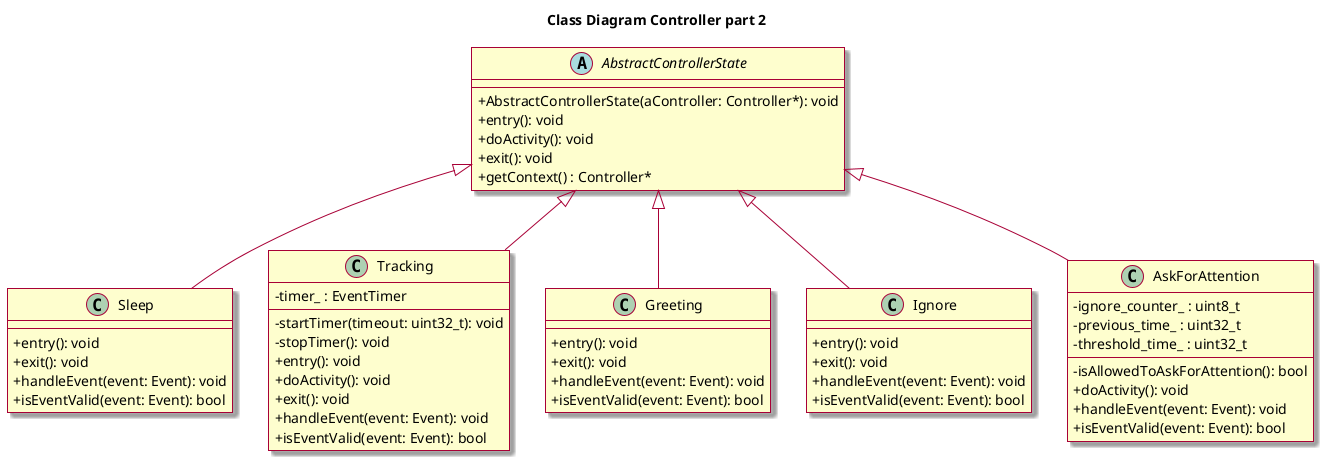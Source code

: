 @startuml

title Class Diagram Controller part 2

skin rose
skinparam classAttributeIconSize 0

abstract class AbstractControllerState {
    + AbstractControllerState(aController: Controller*): void
    + entry(): void
    + doActivity(): void
    + exit(): void
    + getContext() : Controller*
}

AbstractControllerState <|-- Sleep
AbstractControllerState <|-- Tracking
AbstractControllerState <|-- Greeting
AbstractControllerState <|-- Ignore
AbstractControllerState <|-- AskForAttention

class Sleep {
    + entry(): void
    + exit(): void
    + handleEvent(event: Event): void
    + isEventValid(event: Event): bool
}

class Tracking {
    - timer_ : EventTimer
    - startTimer(timeout: uint32_t): void
    - stopTimer(): void
    + entry(): void
    + doActivity(): void    
    + exit(): void
    + handleEvent(event: Event): void
    + isEventValid(event: Event): bool
}

class Greeting {
    + entry(): void
    + exit(): void
    + handleEvent(event: Event): void
    + isEventValid(event: Event): bool
}

class AskForAttention {
    - ignore_counter_ : uint8_t
    - previous_time_ : uint32_t
    - threshold_time_ : uint32_t
    - isAllowedToAskForAttention(): bool
    + doActivity(): void
    + handleEvent(event: Event): void
    + isEventValid(event: Event): bool

}

class Ignore {
    + entry(): void
    + exit(): void
    + handleEvent(event: Event): void
    + isEventValid(event: Event): bool
}

@enduml
